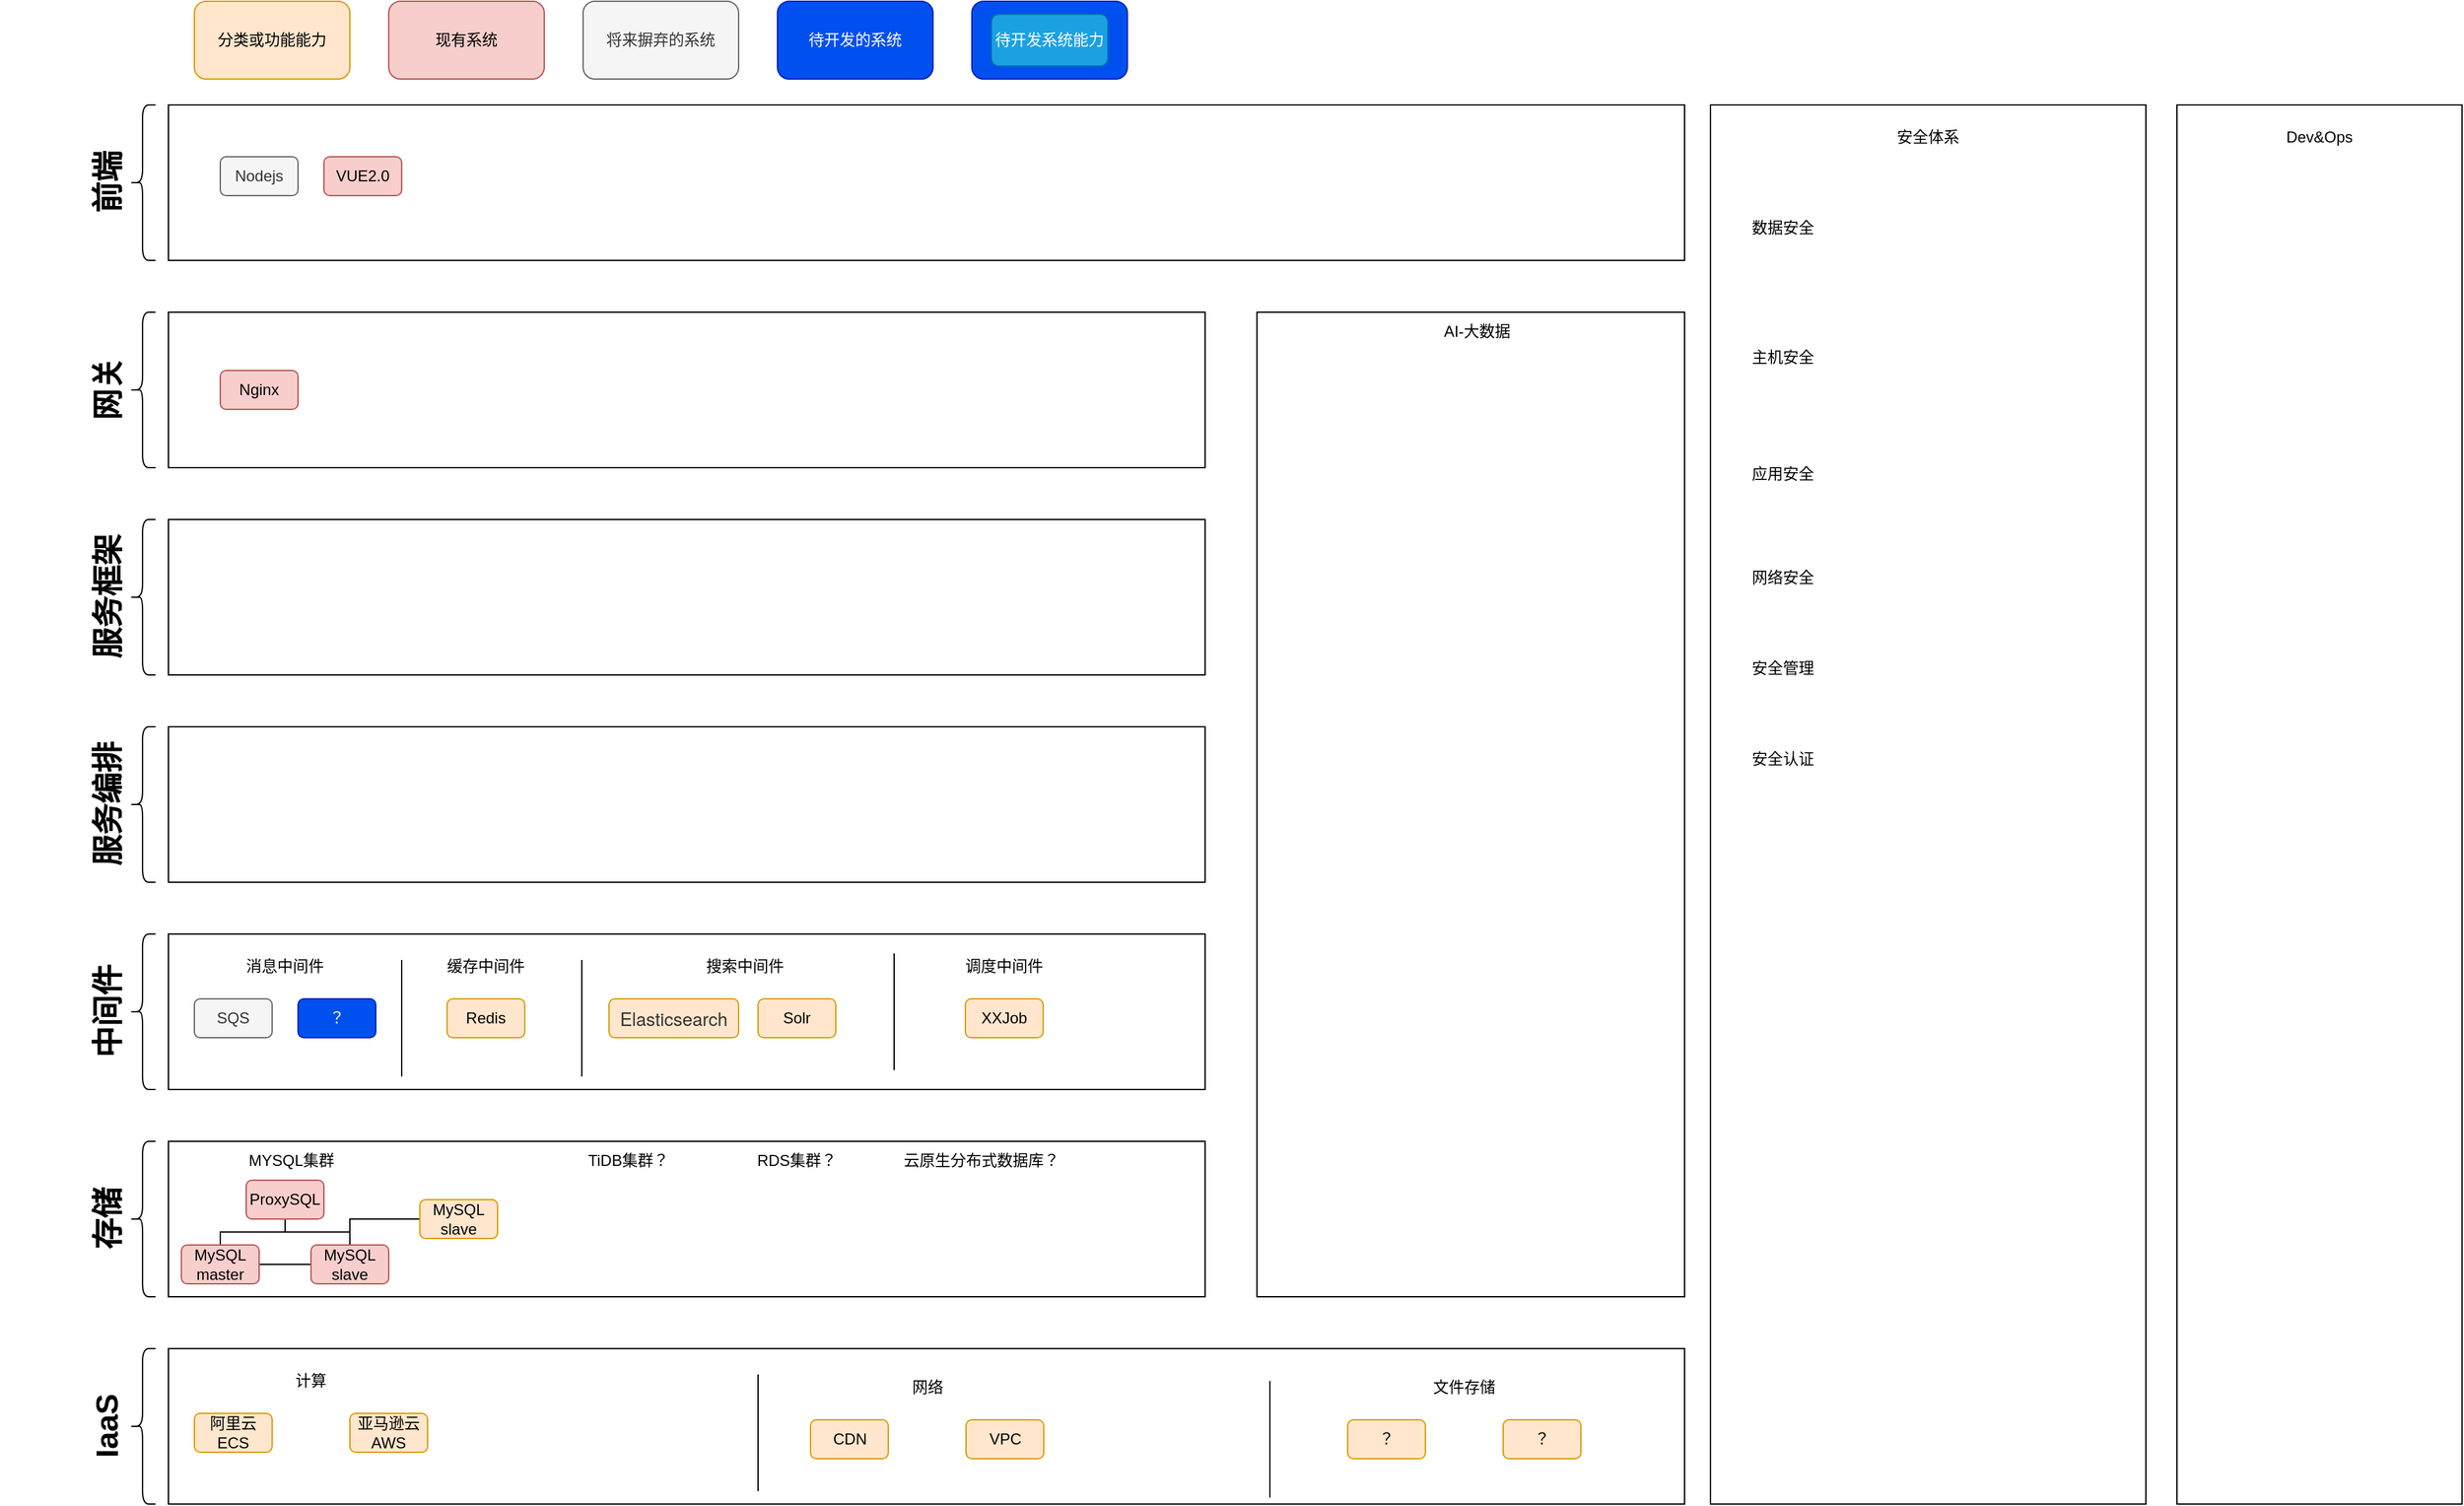 <mxfile version="18.0.2" type="github"><diagram id="n7TmxCS9V6NfYpbjuqFK" name="第 1 页"><mxGraphModel dx="1872" dy="1048" grid="1" gridSize="10" guides="1" tooltips="1" connect="1" arrows="1" fold="1" page="1" pageScale="1" pageWidth="827" pageHeight="1169" math="0" shadow="0"><root><mxCell id="0"/><mxCell id="1" parent="0"/><mxCell id="NmyAAC9h4O0DBDKtx696-1" value="分类或功能能力" style="rounded=1;whiteSpace=wrap;html=1;fillColor=#ffe6cc;strokeColor=#d79b00;" parent="1" vertex="1"><mxGeometry x="240" y="40" width="120" height="60" as="geometry"/></mxCell><mxCell id="NmyAAC9h4O0DBDKtx696-2" value="现有系统" style="rounded=1;whiteSpace=wrap;html=1;fillColor=#f8cecc;strokeColor=#b85450;" parent="1" vertex="1"><mxGeometry x="390" y="40" width="120" height="60" as="geometry"/></mxCell><mxCell id="NmyAAC9h4O0DBDKtx696-3" value="将来摒弃的系统" style="rounded=1;whiteSpace=wrap;html=1;fillColor=#f5f5f5;strokeColor=#666666;fontColor=#333333;" parent="1" vertex="1"><mxGeometry x="540" y="40" width="120" height="60" as="geometry"/></mxCell><mxCell id="NmyAAC9h4O0DBDKtx696-4" value="待开发的系统" style="rounded=1;whiteSpace=wrap;html=1;fillColor=#0050ef;strokeColor=#001DBC;fontColor=#ffffff;" parent="1" vertex="1"><mxGeometry x="690" y="40" width="120" height="60" as="geometry"/></mxCell><mxCell id="NmyAAC9h4O0DBDKtx696-5" value="" style="rounded=1;whiteSpace=wrap;html=1;fillColor=#0050ef;strokeColor=#001DBC;fontColor=#ffffff;" parent="1" vertex="1"><mxGeometry x="840" y="40" width="120" height="60" as="geometry"/></mxCell><mxCell id="NmyAAC9h4O0DBDKtx696-6" value="待开发系统能力" style="rounded=1;whiteSpace=wrap;html=1;fillColor=#1ba1e2;fontColor=#ffffff;strokeColor=#006EAF;" parent="1" vertex="1"><mxGeometry x="855" y="50" width="90" height="40" as="geometry"/></mxCell><mxCell id="NmyAAC9h4O0DBDKtx696-7" value="" style="shape=curlyBracket;whiteSpace=wrap;html=1;rounded=1;" parent="1" vertex="1"><mxGeometry x="190" y="120" width="20" height="120" as="geometry"/></mxCell><mxCell id="NmyAAC9h4O0DBDKtx696-8" value="前端" style="text;strokeColor=none;fillColor=none;html=1;fontSize=24;fontStyle=1;verticalAlign=bottom;align=center;horizontal=0;" parent="1" vertex="1"><mxGeometry x="90" y="160" width="100" height="40" as="geometry"/></mxCell><mxCell id="NmyAAC9h4O0DBDKtx696-9" value="" style="shape=curlyBracket;whiteSpace=wrap;html=1;rounded=1;" parent="1" vertex="1"><mxGeometry x="190" y="280" width="20" height="120" as="geometry"/></mxCell><mxCell id="NmyAAC9h4O0DBDKtx696-10" value="网关" style="text;strokeColor=none;fillColor=none;html=1;fontSize=24;fontStyle=1;verticalAlign=bottom;align=center;horizontal=0;" parent="1" vertex="1"><mxGeometry x="90" y="320" width="100" height="40" as="geometry"/></mxCell><mxCell id="NmyAAC9h4O0DBDKtx696-11" value="" style="shape=curlyBracket;whiteSpace=wrap;html=1;rounded=1;" parent="1" vertex="1"><mxGeometry x="190" y="440" width="20" height="120" as="geometry"/></mxCell><mxCell id="NmyAAC9h4O0DBDKtx696-12" value="服务框架" style="text;strokeColor=none;fillColor=none;html=1;fontSize=24;fontStyle=1;verticalAlign=bottom;align=center;horizontal=0;" parent="1" vertex="1"><mxGeometry x="90" y="480" width="100" height="40" as="geometry"/></mxCell><mxCell id="NmyAAC9h4O0DBDKtx696-13" value="" style="shape=curlyBracket;whiteSpace=wrap;html=1;rounded=1;" parent="1" vertex="1"><mxGeometry x="190" y="600" width="20" height="120" as="geometry"/></mxCell><mxCell id="NmyAAC9h4O0DBDKtx696-14" value="服务编排" style="text;strokeColor=none;fillColor=none;html=1;fontSize=24;fontStyle=1;verticalAlign=bottom;align=center;horizontal=0;" parent="1" vertex="1"><mxGeometry x="90" y="640" width="100" height="40" as="geometry"/></mxCell><mxCell id="NmyAAC9h4O0DBDKtx696-17" value="" style="shape=curlyBracket;whiteSpace=wrap;html=1;rounded=1;" parent="1" vertex="1"><mxGeometry x="190" y="760" width="20" height="120" as="geometry"/></mxCell><mxCell id="NmyAAC9h4O0DBDKtx696-18" value="中间件" style="text;strokeColor=none;fillColor=none;html=1;fontSize=24;fontStyle=1;verticalAlign=bottom;align=center;horizontal=0;" parent="1" vertex="1"><mxGeometry x="90" y="800" width="100" height="40" as="geometry"/></mxCell><mxCell id="NmyAAC9h4O0DBDKtx696-19" value="" style="shape=curlyBracket;whiteSpace=wrap;html=1;rounded=1;" parent="1" vertex="1"><mxGeometry x="190" y="920" width="20" height="120" as="geometry"/></mxCell><mxCell id="NmyAAC9h4O0DBDKtx696-20" value="存储" style="text;strokeColor=none;fillColor=none;html=1;fontSize=24;fontStyle=1;verticalAlign=bottom;align=center;horizontal=0;" parent="1" vertex="1"><mxGeometry x="90" y="960" width="100" height="40" as="geometry"/></mxCell><mxCell id="NmyAAC9h4O0DBDKtx696-24" value="" style="shape=curlyBracket;whiteSpace=wrap;html=1;rounded=1;" parent="1" vertex="1"><mxGeometry x="190" y="1080" width="20" height="120" as="geometry"/></mxCell><mxCell id="NmyAAC9h4O0DBDKtx696-25" value="IaaS" style="text;strokeColor=none;fillColor=none;html=1;fontSize=24;fontStyle=1;verticalAlign=bottom;align=center;horizontal=0;" parent="1" vertex="1"><mxGeometry x="90" y="1120" width="100" height="40" as="geometry"/></mxCell><mxCell id="NmyAAC9h4O0DBDKtx696-27" value="" style="rounded=0;whiteSpace=wrap;html=1;" parent="1" vertex="1"><mxGeometry x="220" y="1080" width="1170" height="120" as="geometry"/></mxCell><mxCell id="NmyAAC9h4O0DBDKtx696-28" value="计算" style="text;html=1;strokeColor=none;fillColor=none;align=center;verticalAlign=middle;whiteSpace=wrap;rounded=0;" parent="1" vertex="1"><mxGeometry x="300" y="1090" width="60" height="30" as="geometry"/></mxCell><mxCell id="PgCMq-FXZyKgSf4Dxf_4-1" value="阿里云&lt;br&gt;ECS" style="rounded=1;whiteSpace=wrap;html=1;fillColor=#ffe6cc;strokeColor=#d79b00;" parent="1" vertex="1"><mxGeometry x="240" y="1130" width="60" height="30" as="geometry"/></mxCell><mxCell id="PgCMq-FXZyKgSf4Dxf_4-2" value="亚马逊云&lt;br&gt;AWS" style="rounded=1;whiteSpace=wrap;html=1;fillColor=#ffe6cc;strokeColor=#d79b00;" parent="1" vertex="1"><mxGeometry x="360" y="1130" width="60" height="30" as="geometry"/></mxCell><mxCell id="PgCMq-FXZyKgSf4Dxf_4-3" value="" style="endArrow=none;html=1;rounded=0;" parent="1" edge="1"><mxGeometry width="50" height="50" relative="1" as="geometry"><mxPoint x="675" y="1190" as="sourcePoint"/><mxPoint x="675" y="1100" as="targetPoint"/></mxGeometry></mxCell><mxCell id="PgCMq-FXZyKgSf4Dxf_4-4" value="网络" style="text;html=1;strokeColor=none;fillColor=none;align=center;verticalAlign=middle;whiteSpace=wrap;rounded=0;" parent="1" vertex="1"><mxGeometry x="775.5" y="1095" width="60" height="30" as="geometry"/></mxCell><mxCell id="PgCMq-FXZyKgSf4Dxf_4-5" value="CDN" style="rounded=1;whiteSpace=wrap;html=1;fillColor=#ffe6cc;strokeColor=#d79b00;" parent="1" vertex="1"><mxGeometry x="715.5" y="1135" width="60" height="30" as="geometry"/></mxCell><mxCell id="PgCMq-FXZyKgSf4Dxf_4-6" value="VPC" style="rounded=1;whiteSpace=wrap;html=1;fillColor=#ffe6cc;strokeColor=#d79b00;" parent="1" vertex="1"><mxGeometry x="835.5" y="1135" width="60" height="30" as="geometry"/></mxCell><mxCell id="PgCMq-FXZyKgSf4Dxf_4-7" value="" style="endArrow=none;html=1;rounded=0;" parent="1" edge="1"><mxGeometry width="50" height="50" relative="1" as="geometry"><mxPoint x="1070" y="1195" as="sourcePoint"/><mxPoint x="1070" y="1105" as="targetPoint"/></mxGeometry></mxCell><mxCell id="PgCMq-FXZyKgSf4Dxf_4-8" value="文件存储" style="text;html=1;strokeColor=none;fillColor=none;align=center;verticalAlign=middle;whiteSpace=wrap;rounded=0;" parent="1" vertex="1"><mxGeometry x="1190" y="1095" width="60" height="30" as="geometry"/></mxCell><mxCell id="PgCMq-FXZyKgSf4Dxf_4-9" value="？" style="rounded=1;whiteSpace=wrap;html=1;fillColor=#ffe6cc;strokeColor=#d79b00;" parent="1" vertex="1"><mxGeometry x="1130" y="1135" width="60" height="30" as="geometry"/></mxCell><mxCell id="PgCMq-FXZyKgSf4Dxf_4-10" value="？" style="rounded=1;whiteSpace=wrap;html=1;fillColor=#ffe6cc;strokeColor=#d79b00;" parent="1" vertex="1"><mxGeometry x="1250" y="1135" width="60" height="30" as="geometry"/></mxCell><mxCell id="PgCMq-FXZyKgSf4Dxf_4-11" value="" style="rounded=0;whiteSpace=wrap;html=1;" parent="1" vertex="1"><mxGeometry x="220" y="920" width="800" height="120" as="geometry"/></mxCell><mxCell id="PgCMq-FXZyKgSf4Dxf_4-12" value="MYSQL集群" style="text;html=1;strokeColor=none;fillColor=none;align=center;verticalAlign=middle;whiteSpace=wrap;rounded=0;" parent="1" vertex="1"><mxGeometry x="280" y="920" width="70" height="30" as="geometry"/></mxCell><mxCell id="PgCMq-FXZyKgSf4Dxf_4-27" style="edgeStyle=orthogonalEdgeStyle;rounded=0;orthogonalLoop=1;jettySize=auto;html=1;exitX=0.5;exitY=1;exitDx=0;exitDy=0;entryX=0.5;entryY=0;entryDx=0;entryDy=0;endArrow=none;endFill=0;" parent="1" source="PgCMq-FXZyKgSf4Dxf_4-13" target="PgCMq-FXZyKgSf4Dxf_4-14" edge="1"><mxGeometry relative="1" as="geometry"><Array as="points"><mxPoint x="310" y="990"/><mxPoint x="260" y="990"/></Array></mxGeometry></mxCell><mxCell id="PgCMq-FXZyKgSf4Dxf_4-28" style="edgeStyle=orthogonalEdgeStyle;rounded=0;orthogonalLoop=1;jettySize=auto;html=1;exitX=0.5;exitY=1;exitDx=0;exitDy=0;entryX=0.5;entryY=0;entryDx=0;entryDy=0;endArrow=none;endFill=0;" parent="1" source="PgCMq-FXZyKgSf4Dxf_4-13" target="PgCMq-FXZyKgSf4Dxf_4-24" edge="1"><mxGeometry relative="1" as="geometry"><Array as="points"><mxPoint x="310" y="990"/><mxPoint x="360" y="990"/></Array></mxGeometry></mxCell><mxCell id="PgCMq-FXZyKgSf4Dxf_4-13" value="ProxySQL" style="rounded=1;whiteSpace=wrap;html=1;fillColor=#f8cecc;strokeColor=#b85450;" parent="1" vertex="1"><mxGeometry x="280" y="950" width="60" height="30" as="geometry"/></mxCell><mxCell id="PgCMq-FXZyKgSf4Dxf_4-29" style="edgeStyle=orthogonalEdgeStyle;rounded=0;orthogonalLoop=1;jettySize=auto;html=1;exitX=1;exitY=0.5;exitDx=0;exitDy=0;entryX=0;entryY=0.5;entryDx=0;entryDy=0;endArrow=none;endFill=0;" parent="1" source="PgCMq-FXZyKgSf4Dxf_4-14" target="PgCMq-FXZyKgSf4Dxf_4-24" edge="1"><mxGeometry relative="1" as="geometry"/></mxCell><mxCell id="PgCMq-FXZyKgSf4Dxf_4-14" value="MySQL&lt;br&gt;master" style="rounded=1;whiteSpace=wrap;html=1;fillColor=#f8cecc;strokeColor=#b85450;" parent="1" vertex="1"><mxGeometry x="230" y="1000" width="60" height="30" as="geometry"/></mxCell><mxCell id="PgCMq-FXZyKgSf4Dxf_4-16" value="TiDB集群？" style="text;html=1;strokeColor=none;fillColor=none;align=center;verticalAlign=middle;whiteSpace=wrap;rounded=0;" parent="1" vertex="1"><mxGeometry x="540" y="920" width="70" height="30" as="geometry"/></mxCell><mxCell id="PgCMq-FXZyKgSf4Dxf_4-30" style="edgeStyle=orthogonalEdgeStyle;rounded=0;orthogonalLoop=1;jettySize=auto;html=1;exitX=0.5;exitY=0;exitDx=0;exitDy=0;entryX=0;entryY=0.5;entryDx=0;entryDy=0;endArrow=none;endFill=0;" parent="1" source="PgCMq-FXZyKgSf4Dxf_4-24" target="PgCMq-FXZyKgSf4Dxf_4-25" edge="1"><mxGeometry relative="1" as="geometry"/></mxCell><mxCell id="PgCMq-FXZyKgSf4Dxf_4-24" value="MySQL&lt;br&gt;slave" style="rounded=1;whiteSpace=wrap;html=1;fillColor=#f8cecc;strokeColor=#b85450;" parent="1" vertex="1"><mxGeometry x="330" y="1000" width="60" height="30" as="geometry"/></mxCell><mxCell id="PgCMq-FXZyKgSf4Dxf_4-25" value="MySQL&lt;br&gt;slave" style="rounded=1;whiteSpace=wrap;html=1;fillColor=#ffe6cc;strokeColor=#d79b00;" parent="1" vertex="1"><mxGeometry x="414" y="965" width="60" height="30" as="geometry"/></mxCell><mxCell id="PgCMq-FXZyKgSf4Dxf_4-31" value="RDS集群？" style="text;html=1;strokeColor=none;fillColor=none;align=center;verticalAlign=middle;whiteSpace=wrap;rounded=0;" parent="1" vertex="1"><mxGeometry x="670" y="920" width="70" height="30" as="geometry"/></mxCell><mxCell id="PgCMq-FXZyKgSf4Dxf_4-32" value="云原生分布式数据库？" style="text;html=1;strokeColor=none;fillColor=none;align=center;verticalAlign=middle;whiteSpace=wrap;rounded=0;" parent="1" vertex="1"><mxGeometry x="785" y="920" width="125" height="30" as="geometry"/></mxCell><mxCell id="PgCMq-FXZyKgSf4Dxf_4-33" value="" style="rounded=0;whiteSpace=wrap;html=1;" parent="1" vertex="1"><mxGeometry x="220" y="760" width="800" height="120" as="geometry"/></mxCell><mxCell id="PgCMq-FXZyKgSf4Dxf_4-34" value="消息中间件" style="text;html=1;strokeColor=none;fillColor=none;align=center;verticalAlign=middle;whiteSpace=wrap;rounded=0;" parent="1" vertex="1"><mxGeometry x="275" y="770" width="70" height="30" as="geometry"/></mxCell><mxCell id="PgCMq-FXZyKgSf4Dxf_4-35" value="SQS" style="rounded=1;whiteSpace=wrap;html=1;fillColor=#f5f5f5;strokeColor=#666666;fontColor=#333333;" parent="1" vertex="1"><mxGeometry x="240" y="810" width="60" height="30" as="geometry"/></mxCell><mxCell id="PgCMq-FXZyKgSf4Dxf_4-36" value="？" style="rounded=1;whiteSpace=wrap;html=1;fillColor=#0050ef;strokeColor=#001DBC;fontColor=#ffffff;" parent="1" vertex="1"><mxGeometry x="320" y="810" width="60" height="30" as="geometry"/></mxCell><mxCell id="PgCMq-FXZyKgSf4Dxf_4-37" value="" style="endArrow=none;html=1;rounded=0;" parent="1" edge="1"><mxGeometry width="50" height="50" relative="1" as="geometry"><mxPoint x="400" y="870" as="sourcePoint"/><mxPoint x="400" y="780" as="targetPoint"/></mxGeometry></mxCell><mxCell id="PgCMq-FXZyKgSf4Dxf_4-38" value="缓存中间件" style="text;html=1;strokeColor=none;fillColor=none;align=center;verticalAlign=middle;whiteSpace=wrap;rounded=0;" parent="1" vertex="1"><mxGeometry x="430" y="770" width="70" height="30" as="geometry"/></mxCell><mxCell id="PgCMq-FXZyKgSf4Dxf_4-39" value="Redis" style="rounded=1;whiteSpace=wrap;html=1;fillColor=#ffe6cc;strokeColor=#d79b00;" parent="1" vertex="1"><mxGeometry x="435" y="810" width="60" height="30" as="geometry"/></mxCell><mxCell id="PgCMq-FXZyKgSf4Dxf_4-41" value="" style="endArrow=none;html=1;rounded=0;" parent="1" edge="1"><mxGeometry width="50" height="50" relative="1" as="geometry"><mxPoint x="539" y="870" as="sourcePoint"/><mxPoint x="539" y="780" as="targetPoint"/></mxGeometry></mxCell><mxCell id="PgCMq-FXZyKgSf4Dxf_4-42" value="搜索中间件" style="text;html=1;strokeColor=none;fillColor=none;align=center;verticalAlign=middle;whiteSpace=wrap;rounded=0;" parent="1" vertex="1"><mxGeometry x="630" y="770" width="70" height="30" as="geometry"/></mxCell><mxCell id="PgCMq-FXZyKgSf4Dxf_4-43" value="&lt;span style=&quot;color: rgb(51, 51, 51); font-family: &amp;quot;Helvetica Neue&amp;quot;, Helvetica, Arial, &amp;quot;PingFang SC&amp;quot;, &amp;quot;Hiragino Sans GB&amp;quot;, &amp;quot;Microsoft YaHei&amp;quot;, &amp;quot;WenQuanYi Micro Hei&amp;quot;, sans-serif; font-size: 14px; text-align: start; text-indent: 28px;&quot;&gt;Elasticsearch&lt;/span&gt;" style="rounded=1;whiteSpace=wrap;html=1;fillColor=#ffe6cc;strokeColor=#d79b00;" parent="1" vertex="1"><mxGeometry x="560" y="810" width="100" height="30" as="geometry"/></mxCell><mxCell id="PgCMq-FXZyKgSf4Dxf_4-44" value="Solr" style="rounded=1;whiteSpace=wrap;html=1;fillColor=#ffe6cc;strokeColor=#d79b00;" parent="1" vertex="1"><mxGeometry x="675" y="810" width="60" height="30" as="geometry"/></mxCell><mxCell id="PgCMq-FXZyKgSf4Dxf_4-45" value="" style="endArrow=none;html=1;rounded=0;" parent="1" edge="1"><mxGeometry width="50" height="50" relative="1" as="geometry"><mxPoint x="780" y="865" as="sourcePoint"/><mxPoint x="780" y="775" as="targetPoint"/></mxGeometry></mxCell><mxCell id="PgCMq-FXZyKgSf4Dxf_4-46" value="调度中间件" style="text;html=1;strokeColor=none;fillColor=none;align=center;verticalAlign=middle;whiteSpace=wrap;rounded=0;" parent="1" vertex="1"><mxGeometry x="830" y="770" width="70" height="30" as="geometry"/></mxCell><mxCell id="PgCMq-FXZyKgSf4Dxf_4-47" value="XXJob" style="rounded=1;whiteSpace=wrap;html=1;fillColor=#ffe6cc;strokeColor=#d79b00;" parent="1" vertex="1"><mxGeometry x="835" y="810" width="60" height="30" as="geometry"/></mxCell><mxCell id="PgCMq-FXZyKgSf4Dxf_4-49" value="" style="rounded=0;whiteSpace=wrap;html=1;labelBackgroundColor=none;" parent="1" vertex="1"><mxGeometry x="1060" y="280" width="330" height="760" as="geometry"/></mxCell><mxCell id="PgCMq-FXZyKgSf4Dxf_4-50" value="" style="rounded=0;whiteSpace=wrap;html=1;" parent="1" vertex="1"><mxGeometry x="220" y="120" width="1170" height="120" as="geometry"/></mxCell><mxCell id="PgCMq-FXZyKgSf4Dxf_4-51" value="AI-大数据" style="text;html=1;strokeColor=none;fillColor=none;align=center;verticalAlign=middle;whiteSpace=wrap;rounded=0;labelBackgroundColor=none;" parent="1" vertex="1"><mxGeometry x="1200" y="280" width="60" height="30" as="geometry"/></mxCell><mxCell id="PgCMq-FXZyKgSf4Dxf_4-54" value="" style="rounded=0;whiteSpace=wrap;html=1;labelBackgroundColor=none;" parent="1" vertex="1"><mxGeometry x="1410" y="120" width="336" height="1080" as="geometry"/></mxCell><mxCell id="PgCMq-FXZyKgSf4Dxf_4-55" value="安全体系" style="text;html=1;strokeColor=none;fillColor=none;align=center;verticalAlign=middle;whiteSpace=wrap;rounded=0;labelBackgroundColor=none;" parent="1" vertex="1"><mxGeometry x="1548" y="130" width="60" height="30" as="geometry"/></mxCell><mxCell id="PgCMq-FXZyKgSf4Dxf_4-56" value="数据安全" style="text;html=1;strokeColor=none;fillColor=none;align=center;verticalAlign=middle;whiteSpace=wrap;rounded=0;labelBackgroundColor=none;" parent="1" vertex="1"><mxGeometry x="1436" y="200" width="60" height="30" as="geometry"/></mxCell><mxCell id="PgCMq-FXZyKgSf4Dxf_4-57" value="主机安全" style="text;html=1;strokeColor=none;fillColor=none;align=center;verticalAlign=middle;whiteSpace=wrap;rounded=0;labelBackgroundColor=none;" parent="1" vertex="1"><mxGeometry x="1436" y="300" width="60" height="30" as="geometry"/></mxCell><mxCell id="PgCMq-FXZyKgSf4Dxf_4-58" value="应用安全" style="text;html=1;strokeColor=none;fillColor=none;align=center;verticalAlign=middle;whiteSpace=wrap;rounded=0;labelBackgroundColor=none;" parent="1" vertex="1"><mxGeometry x="1436" y="390" width="60" height="30" as="geometry"/></mxCell><mxCell id="PgCMq-FXZyKgSf4Dxf_4-59" value="网络安全" style="text;html=1;strokeColor=none;fillColor=none;align=center;verticalAlign=middle;whiteSpace=wrap;rounded=0;labelBackgroundColor=none;" parent="1" vertex="1"><mxGeometry x="1436" y="470" width="60" height="30" as="geometry"/></mxCell><mxCell id="PgCMq-FXZyKgSf4Dxf_4-60" value="安全管理" style="text;html=1;strokeColor=none;fillColor=none;align=center;verticalAlign=middle;whiteSpace=wrap;rounded=0;labelBackgroundColor=none;" parent="1" vertex="1"><mxGeometry x="1436" y="540" width="60" height="30" as="geometry"/></mxCell><mxCell id="PgCMq-FXZyKgSf4Dxf_4-61" value="安全认证" style="text;html=1;strokeColor=none;fillColor=none;align=center;verticalAlign=middle;whiteSpace=wrap;rounded=0;labelBackgroundColor=none;" parent="1" vertex="1"><mxGeometry x="1436" y="610" width="60" height="30" as="geometry"/></mxCell><mxCell id="PgCMq-FXZyKgSf4Dxf_4-62" value="" style="rounded=0;whiteSpace=wrap;html=1;" parent="1" vertex="1"><mxGeometry x="220" y="600" width="800" height="120" as="geometry"/></mxCell><mxCell id="PgCMq-FXZyKgSf4Dxf_4-63" value="" style="rounded=0;whiteSpace=wrap;html=1;" parent="1" vertex="1"><mxGeometry x="220" y="440" width="800" height="120" as="geometry"/></mxCell><mxCell id="PgCMq-FXZyKgSf4Dxf_4-64" value="" style="rounded=0;whiteSpace=wrap;html=1;" parent="1" vertex="1"><mxGeometry x="220" y="280" width="800" height="120" as="geometry"/></mxCell><mxCell id="PgCMq-FXZyKgSf4Dxf_4-65" value="VUE2.0" style="rounded=1;whiteSpace=wrap;html=1;fillColor=#f8cecc;strokeColor=#b85450;" parent="1" vertex="1"><mxGeometry x="340" y="160" width="60" height="30" as="geometry"/></mxCell><mxCell id="PgCMq-FXZyKgSf4Dxf_4-66" value="Nodejs" style="rounded=1;whiteSpace=wrap;html=1;fillColor=#f5f5f5;strokeColor=#666666;fontColor=#333333;" parent="1" vertex="1"><mxGeometry x="260" y="160" width="60" height="30" as="geometry"/></mxCell><mxCell id="PgCMq-FXZyKgSf4Dxf_4-67" value="Nginx" style="rounded=1;whiteSpace=wrap;html=1;fillColor=#f8cecc;strokeColor=#b85450;" parent="1" vertex="1"><mxGeometry x="260" y="325" width="60" height="30" as="geometry"/></mxCell><mxCell id="UHLLpcXbopqsvIZ-CUL7-1" value="" style="rounded=0;whiteSpace=wrap;html=1;labelBackgroundColor=none;" parent="1" vertex="1"><mxGeometry x="1770" y="120" width="220" height="1080" as="geometry"/></mxCell><mxCell id="PgCMq-FXZyKgSf4Dxf_4-53" value="Dev&amp;amp;Ops" style="text;html=1;strokeColor=none;fillColor=none;align=center;verticalAlign=middle;whiteSpace=wrap;rounded=0;labelBackgroundColor=none;" parent="1" vertex="1"><mxGeometry x="1850" y="130" width="60" height="30" as="geometry"/></mxCell></root></mxGraphModel></diagram></mxfile>